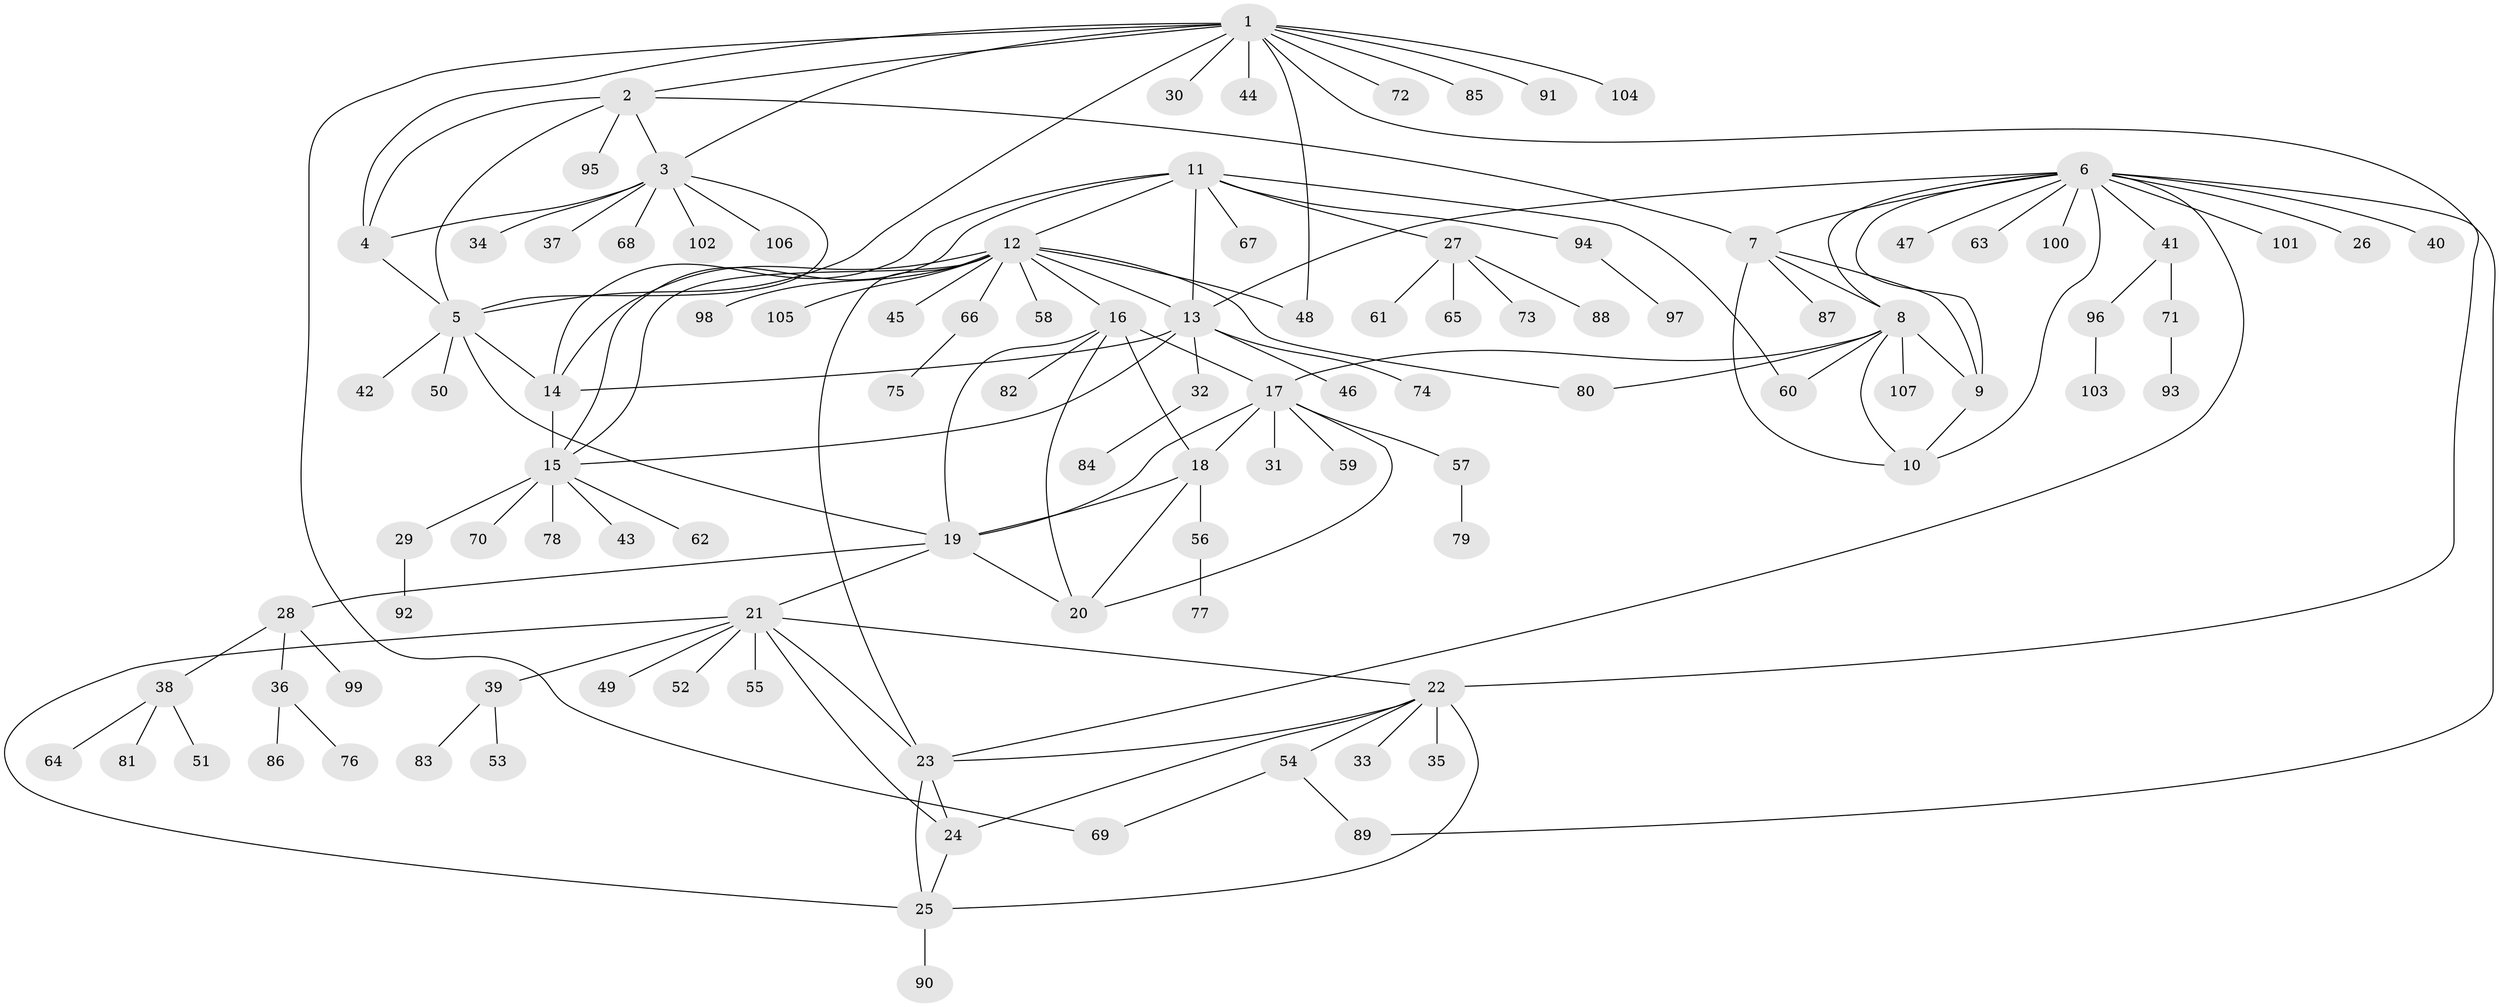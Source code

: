 // coarse degree distribution, {16: 0.011904761904761904, 10: 0.011904761904761904, 3: 0.05952380952380952, 11: 0.03571428571428571, 12: 0.011904761904761904, 6: 0.011904761904761904, 4: 0.047619047619047616, 7: 0.023809523809523808, 8: 0.011904761904761904, 5: 0.023809523809523808, 1: 0.6428571428571429, 2: 0.10714285714285714}
// Generated by graph-tools (version 1.1) at 2025/42/03/06/25 10:42:13]
// undirected, 107 vertices, 147 edges
graph export_dot {
graph [start="1"]
  node [color=gray90,style=filled];
  1;
  2;
  3;
  4;
  5;
  6;
  7;
  8;
  9;
  10;
  11;
  12;
  13;
  14;
  15;
  16;
  17;
  18;
  19;
  20;
  21;
  22;
  23;
  24;
  25;
  26;
  27;
  28;
  29;
  30;
  31;
  32;
  33;
  34;
  35;
  36;
  37;
  38;
  39;
  40;
  41;
  42;
  43;
  44;
  45;
  46;
  47;
  48;
  49;
  50;
  51;
  52;
  53;
  54;
  55;
  56;
  57;
  58;
  59;
  60;
  61;
  62;
  63;
  64;
  65;
  66;
  67;
  68;
  69;
  70;
  71;
  72;
  73;
  74;
  75;
  76;
  77;
  78;
  79;
  80;
  81;
  82;
  83;
  84;
  85;
  86;
  87;
  88;
  89;
  90;
  91;
  92;
  93;
  94;
  95;
  96;
  97;
  98;
  99;
  100;
  101;
  102;
  103;
  104;
  105;
  106;
  107;
  1 -- 2;
  1 -- 3;
  1 -- 4;
  1 -- 5;
  1 -- 22;
  1 -- 30;
  1 -- 44;
  1 -- 48;
  1 -- 69;
  1 -- 72;
  1 -- 85;
  1 -- 91;
  1 -- 104;
  2 -- 3;
  2 -- 4;
  2 -- 5;
  2 -- 7;
  2 -- 95;
  3 -- 4;
  3 -- 5;
  3 -- 34;
  3 -- 37;
  3 -- 68;
  3 -- 102;
  3 -- 106;
  4 -- 5;
  5 -- 14;
  5 -- 19;
  5 -- 42;
  5 -- 50;
  6 -- 7;
  6 -- 8;
  6 -- 9;
  6 -- 10;
  6 -- 13;
  6 -- 23;
  6 -- 26;
  6 -- 40;
  6 -- 41;
  6 -- 47;
  6 -- 63;
  6 -- 89;
  6 -- 100;
  6 -- 101;
  7 -- 8;
  7 -- 9;
  7 -- 10;
  7 -- 87;
  8 -- 9;
  8 -- 10;
  8 -- 17;
  8 -- 60;
  8 -- 80;
  8 -- 107;
  9 -- 10;
  11 -- 12;
  11 -- 13;
  11 -- 14;
  11 -- 15;
  11 -- 27;
  11 -- 60;
  11 -- 67;
  11 -- 94;
  12 -- 13;
  12 -- 14;
  12 -- 15;
  12 -- 16;
  12 -- 23;
  12 -- 45;
  12 -- 48;
  12 -- 58;
  12 -- 66;
  12 -- 80;
  12 -- 98;
  12 -- 105;
  13 -- 14;
  13 -- 15;
  13 -- 32;
  13 -- 46;
  13 -- 74;
  14 -- 15;
  15 -- 29;
  15 -- 43;
  15 -- 62;
  15 -- 70;
  15 -- 78;
  16 -- 17;
  16 -- 18;
  16 -- 19;
  16 -- 20;
  16 -- 82;
  17 -- 18;
  17 -- 19;
  17 -- 20;
  17 -- 31;
  17 -- 57;
  17 -- 59;
  18 -- 19;
  18 -- 20;
  18 -- 56;
  19 -- 20;
  19 -- 21;
  19 -- 28;
  21 -- 22;
  21 -- 23;
  21 -- 24;
  21 -- 25;
  21 -- 39;
  21 -- 49;
  21 -- 52;
  21 -- 55;
  22 -- 23;
  22 -- 24;
  22 -- 25;
  22 -- 33;
  22 -- 35;
  22 -- 54;
  23 -- 24;
  23 -- 25;
  24 -- 25;
  25 -- 90;
  27 -- 61;
  27 -- 65;
  27 -- 73;
  27 -- 88;
  28 -- 36;
  28 -- 38;
  28 -- 99;
  29 -- 92;
  32 -- 84;
  36 -- 76;
  36 -- 86;
  38 -- 51;
  38 -- 64;
  38 -- 81;
  39 -- 53;
  39 -- 83;
  41 -- 71;
  41 -- 96;
  54 -- 69;
  54 -- 89;
  56 -- 77;
  57 -- 79;
  66 -- 75;
  71 -- 93;
  94 -- 97;
  96 -- 103;
}
